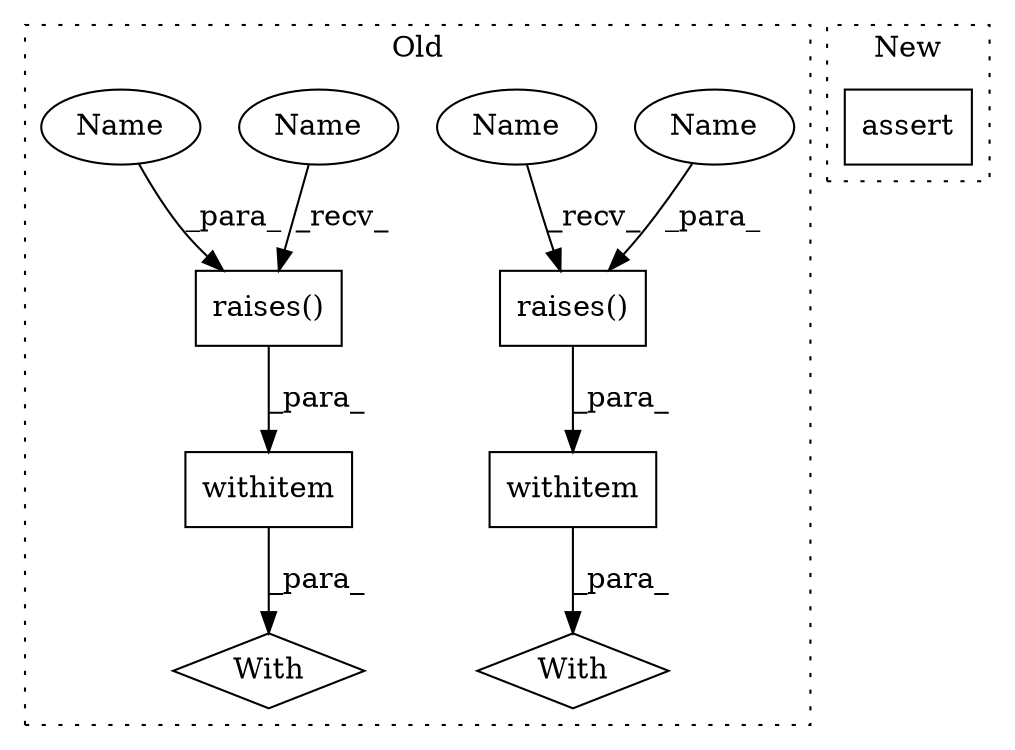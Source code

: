 digraph G {
subgraph cluster0 {
1 [label="raises()" a="75" s="1609,1631" l="14,1" shape="box"];
3 [label="With" a="39" s="1604,1615" l="5,27" shape="diamond"];
4 [label="withitem" a="49" s="1609" l="6" shape="box"];
5 [label="raises()" a="75" s="2095,2117" l="14,1" shape="box"];
6 [label="withitem" a="49" s="2095" l="6" shape="box"];
7 [label="With" a="39" s="2090,2101" l="5,27" shape="diamond"];
8 [label="Name" a="87" s="1623" l="8" shape="ellipse"];
9 [label="Name" a="87" s="2109" l="8" shape="ellipse"];
10 [label="Name" a="87" s="1609" l="6" shape="ellipse"];
11 [label="Name" a="87" s="2095" l="6" shape="ellipse"];
label = "Old";
style="dotted";
}
subgraph cluster1 {
2 [label="assert" a="65" s="1723" l="7" shape="box"];
label = "New";
style="dotted";
}
1 -> 4 [label="_para_"];
4 -> 3 [label="_para_"];
5 -> 6 [label="_para_"];
6 -> 7 [label="_para_"];
8 -> 1 [label="_para_"];
9 -> 5 [label="_para_"];
10 -> 1 [label="_recv_"];
11 -> 5 [label="_recv_"];
}
